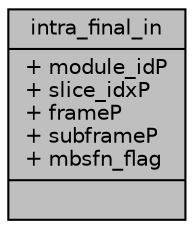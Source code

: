 digraph "intra_final_in"
{
 // LATEX_PDF_SIZE
  edge [fontname="Helvetica",fontsize="10",labelfontname="Helvetica",labelfontsize="10"];
  node [fontname="Helvetica",fontsize="10",shape=record];
  Node1 [label="{intra_final_in\n|+ module_idP\l+ slice_idxP\l+ frameP\l+ subframeP\l+ mbsfn_flag\l|}",height=0.2,width=0.4,color="black", fillcolor="grey75", style="filled", fontcolor="black",tooltip=" "];
}
